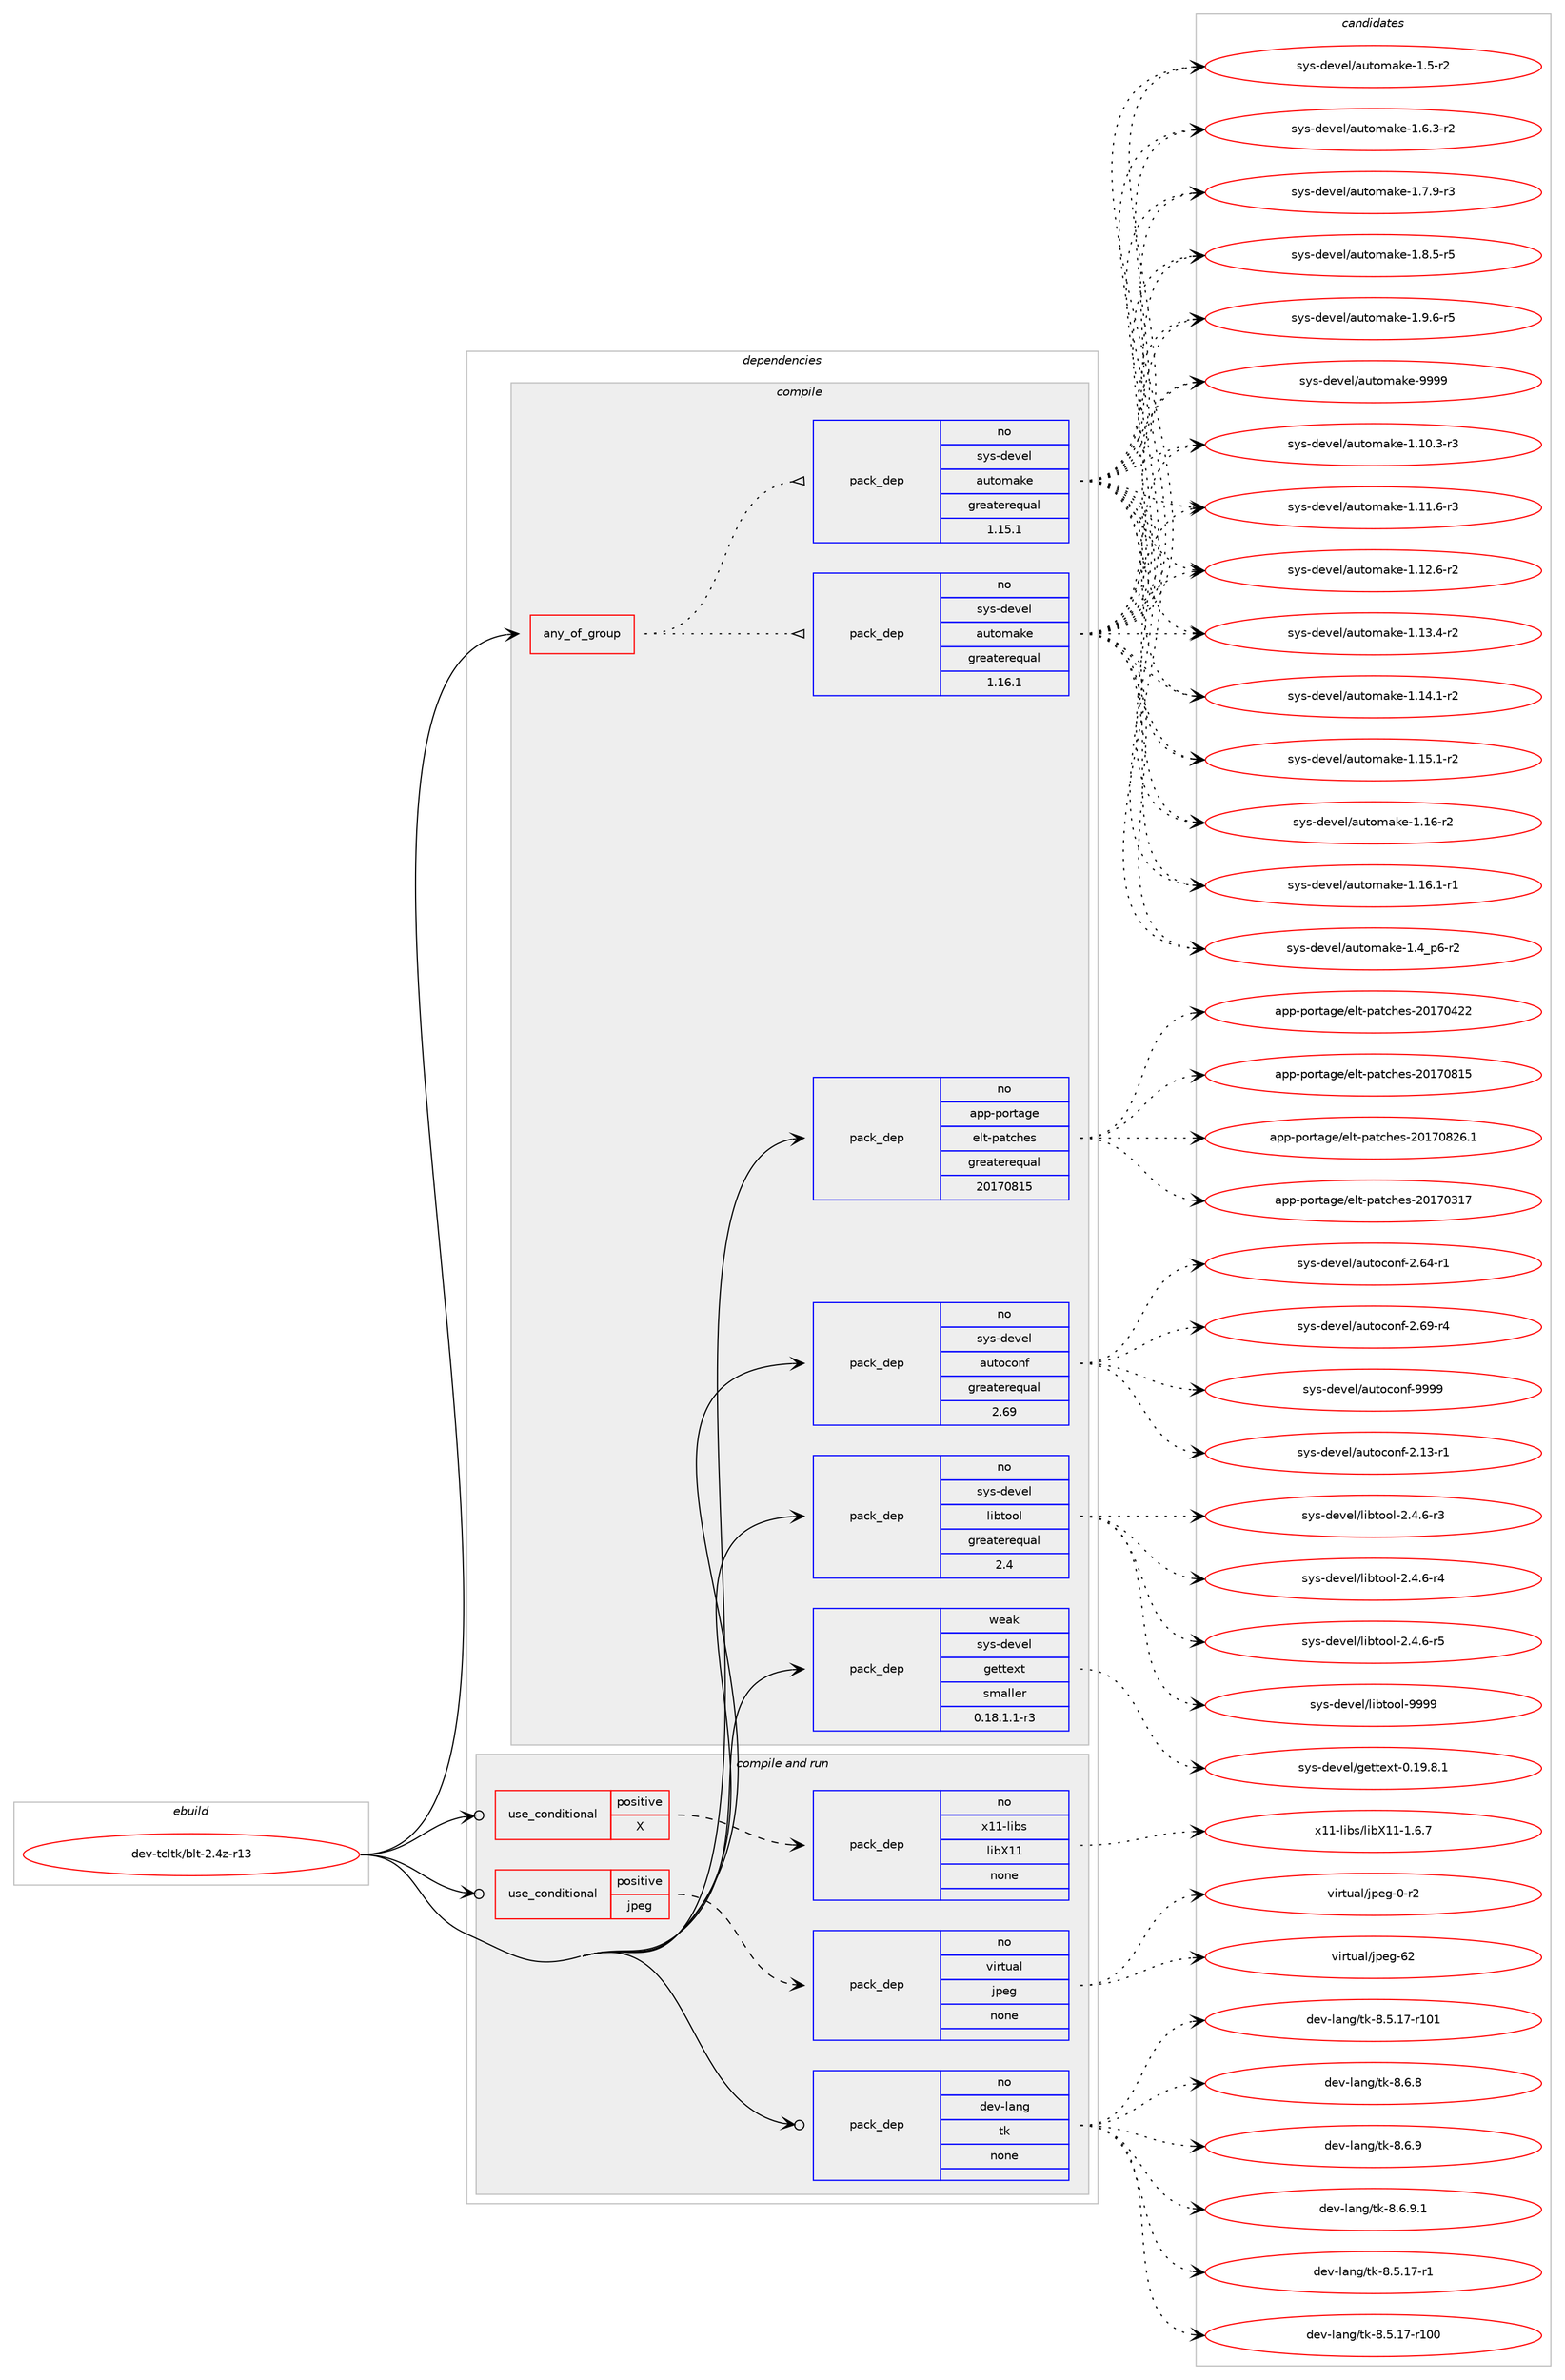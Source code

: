 digraph prolog {

# *************
# Graph options
# *************

newrank=true;
concentrate=true;
compound=true;
graph [rankdir=LR,fontname=Helvetica,fontsize=10,ranksep=1.5];#, ranksep=2.5, nodesep=0.2];
edge  [arrowhead=vee];
node  [fontname=Helvetica,fontsize=10];

# **********
# The ebuild
# **********

subgraph cluster_leftcol {
color=gray;
rank=same;
label=<<i>ebuild</i>>;
id [label="dev-tcltk/blt-2.4z-r13", color=red, width=4, href="../dev-tcltk/blt-2.4z-r13.svg"];
}

# ****************
# The dependencies
# ****************

subgraph cluster_midcol {
color=gray;
label=<<i>dependencies</i>>;
subgraph cluster_compile {
fillcolor="#eeeeee";
style=filled;
label=<<i>compile</i>>;
subgraph any22962 {
dependency1538754 [label=<<TABLE BORDER="0" CELLBORDER="1" CELLSPACING="0" CELLPADDING="4"><TR><TD CELLPADDING="10">any_of_group</TD></TR></TABLE>>, shape=none, color=red];subgraph pack1092292 {
dependency1538755 [label=<<TABLE BORDER="0" CELLBORDER="1" CELLSPACING="0" CELLPADDING="4" WIDTH="220"><TR><TD ROWSPAN="6" CELLPADDING="30">pack_dep</TD></TR><TR><TD WIDTH="110">no</TD></TR><TR><TD>sys-devel</TD></TR><TR><TD>automake</TD></TR><TR><TD>greaterequal</TD></TR><TR><TD>1.16.1</TD></TR></TABLE>>, shape=none, color=blue];
}
dependency1538754:e -> dependency1538755:w [weight=20,style="dotted",arrowhead="oinv"];
subgraph pack1092293 {
dependency1538756 [label=<<TABLE BORDER="0" CELLBORDER="1" CELLSPACING="0" CELLPADDING="4" WIDTH="220"><TR><TD ROWSPAN="6" CELLPADDING="30">pack_dep</TD></TR><TR><TD WIDTH="110">no</TD></TR><TR><TD>sys-devel</TD></TR><TR><TD>automake</TD></TR><TR><TD>greaterequal</TD></TR><TR><TD>1.15.1</TD></TR></TABLE>>, shape=none, color=blue];
}
dependency1538754:e -> dependency1538756:w [weight=20,style="dotted",arrowhead="oinv"];
}
id:e -> dependency1538754:w [weight=20,style="solid",arrowhead="vee"];
subgraph pack1092294 {
dependency1538757 [label=<<TABLE BORDER="0" CELLBORDER="1" CELLSPACING="0" CELLPADDING="4" WIDTH="220"><TR><TD ROWSPAN="6" CELLPADDING="30">pack_dep</TD></TR><TR><TD WIDTH="110">no</TD></TR><TR><TD>app-portage</TD></TR><TR><TD>elt-patches</TD></TR><TR><TD>greaterequal</TD></TR><TR><TD>20170815</TD></TR></TABLE>>, shape=none, color=blue];
}
id:e -> dependency1538757:w [weight=20,style="solid",arrowhead="vee"];
subgraph pack1092295 {
dependency1538758 [label=<<TABLE BORDER="0" CELLBORDER="1" CELLSPACING="0" CELLPADDING="4" WIDTH="220"><TR><TD ROWSPAN="6" CELLPADDING="30">pack_dep</TD></TR><TR><TD WIDTH="110">no</TD></TR><TR><TD>sys-devel</TD></TR><TR><TD>autoconf</TD></TR><TR><TD>greaterequal</TD></TR><TR><TD>2.69</TD></TR></TABLE>>, shape=none, color=blue];
}
id:e -> dependency1538758:w [weight=20,style="solid",arrowhead="vee"];
subgraph pack1092296 {
dependency1538759 [label=<<TABLE BORDER="0" CELLBORDER="1" CELLSPACING="0" CELLPADDING="4" WIDTH="220"><TR><TD ROWSPAN="6" CELLPADDING="30">pack_dep</TD></TR><TR><TD WIDTH="110">no</TD></TR><TR><TD>sys-devel</TD></TR><TR><TD>libtool</TD></TR><TR><TD>greaterequal</TD></TR><TR><TD>2.4</TD></TR></TABLE>>, shape=none, color=blue];
}
id:e -> dependency1538759:w [weight=20,style="solid",arrowhead="vee"];
subgraph pack1092297 {
dependency1538760 [label=<<TABLE BORDER="0" CELLBORDER="1" CELLSPACING="0" CELLPADDING="4" WIDTH="220"><TR><TD ROWSPAN="6" CELLPADDING="30">pack_dep</TD></TR><TR><TD WIDTH="110">weak</TD></TR><TR><TD>sys-devel</TD></TR><TR><TD>gettext</TD></TR><TR><TD>smaller</TD></TR><TR><TD>0.18.1.1-r3</TD></TR></TABLE>>, shape=none, color=blue];
}
id:e -> dependency1538760:w [weight=20,style="solid",arrowhead="vee"];
}
subgraph cluster_compileandrun {
fillcolor="#eeeeee";
style=filled;
label=<<i>compile and run</i>>;
subgraph cond422911 {
dependency1538761 [label=<<TABLE BORDER="0" CELLBORDER="1" CELLSPACING="0" CELLPADDING="4"><TR><TD ROWSPAN="3" CELLPADDING="10">use_conditional</TD></TR><TR><TD>positive</TD></TR><TR><TD>X</TD></TR></TABLE>>, shape=none, color=red];
subgraph pack1092298 {
dependency1538762 [label=<<TABLE BORDER="0" CELLBORDER="1" CELLSPACING="0" CELLPADDING="4" WIDTH="220"><TR><TD ROWSPAN="6" CELLPADDING="30">pack_dep</TD></TR><TR><TD WIDTH="110">no</TD></TR><TR><TD>x11-libs</TD></TR><TR><TD>libX11</TD></TR><TR><TD>none</TD></TR><TR><TD></TD></TR></TABLE>>, shape=none, color=blue];
}
dependency1538761:e -> dependency1538762:w [weight=20,style="dashed",arrowhead="vee"];
}
id:e -> dependency1538761:w [weight=20,style="solid",arrowhead="odotvee"];
subgraph cond422912 {
dependency1538763 [label=<<TABLE BORDER="0" CELLBORDER="1" CELLSPACING="0" CELLPADDING="4"><TR><TD ROWSPAN="3" CELLPADDING="10">use_conditional</TD></TR><TR><TD>positive</TD></TR><TR><TD>jpeg</TD></TR></TABLE>>, shape=none, color=red];
subgraph pack1092299 {
dependency1538764 [label=<<TABLE BORDER="0" CELLBORDER="1" CELLSPACING="0" CELLPADDING="4" WIDTH="220"><TR><TD ROWSPAN="6" CELLPADDING="30">pack_dep</TD></TR><TR><TD WIDTH="110">no</TD></TR><TR><TD>virtual</TD></TR><TR><TD>jpeg</TD></TR><TR><TD>none</TD></TR><TR><TD></TD></TR></TABLE>>, shape=none, color=blue];
}
dependency1538763:e -> dependency1538764:w [weight=20,style="dashed",arrowhead="vee"];
}
id:e -> dependency1538763:w [weight=20,style="solid",arrowhead="odotvee"];
subgraph pack1092300 {
dependency1538765 [label=<<TABLE BORDER="0" CELLBORDER="1" CELLSPACING="0" CELLPADDING="4" WIDTH="220"><TR><TD ROWSPAN="6" CELLPADDING="30">pack_dep</TD></TR><TR><TD WIDTH="110">no</TD></TR><TR><TD>dev-lang</TD></TR><TR><TD>tk</TD></TR><TR><TD>none</TD></TR><TR><TD></TD></TR></TABLE>>, shape=none, color=blue];
}
id:e -> dependency1538765:w [weight=20,style="solid",arrowhead="odotvee"];
}
subgraph cluster_run {
fillcolor="#eeeeee";
style=filled;
label=<<i>run</i>>;
}
}

# **************
# The candidates
# **************

subgraph cluster_choices {
rank=same;
color=gray;
label=<<i>candidates</i>>;

subgraph choice1092292 {
color=black;
nodesep=1;
choice11512111545100101118101108479711711611110997107101454946494846514511451 [label="sys-devel/automake-1.10.3-r3", color=red, width=4,href="../sys-devel/automake-1.10.3-r3.svg"];
choice11512111545100101118101108479711711611110997107101454946494946544511451 [label="sys-devel/automake-1.11.6-r3", color=red, width=4,href="../sys-devel/automake-1.11.6-r3.svg"];
choice11512111545100101118101108479711711611110997107101454946495046544511450 [label="sys-devel/automake-1.12.6-r2", color=red, width=4,href="../sys-devel/automake-1.12.6-r2.svg"];
choice11512111545100101118101108479711711611110997107101454946495146524511450 [label="sys-devel/automake-1.13.4-r2", color=red, width=4,href="../sys-devel/automake-1.13.4-r2.svg"];
choice11512111545100101118101108479711711611110997107101454946495246494511450 [label="sys-devel/automake-1.14.1-r2", color=red, width=4,href="../sys-devel/automake-1.14.1-r2.svg"];
choice11512111545100101118101108479711711611110997107101454946495346494511450 [label="sys-devel/automake-1.15.1-r2", color=red, width=4,href="../sys-devel/automake-1.15.1-r2.svg"];
choice1151211154510010111810110847971171161111099710710145494649544511450 [label="sys-devel/automake-1.16-r2", color=red, width=4,href="../sys-devel/automake-1.16-r2.svg"];
choice11512111545100101118101108479711711611110997107101454946495446494511449 [label="sys-devel/automake-1.16.1-r1", color=red, width=4,href="../sys-devel/automake-1.16.1-r1.svg"];
choice115121115451001011181011084797117116111109971071014549465295112544511450 [label="sys-devel/automake-1.4_p6-r2", color=red, width=4,href="../sys-devel/automake-1.4_p6-r2.svg"];
choice11512111545100101118101108479711711611110997107101454946534511450 [label="sys-devel/automake-1.5-r2", color=red, width=4,href="../sys-devel/automake-1.5-r2.svg"];
choice115121115451001011181011084797117116111109971071014549465446514511450 [label="sys-devel/automake-1.6.3-r2", color=red, width=4,href="../sys-devel/automake-1.6.3-r2.svg"];
choice115121115451001011181011084797117116111109971071014549465546574511451 [label="sys-devel/automake-1.7.9-r3", color=red, width=4,href="../sys-devel/automake-1.7.9-r3.svg"];
choice115121115451001011181011084797117116111109971071014549465646534511453 [label="sys-devel/automake-1.8.5-r5", color=red, width=4,href="../sys-devel/automake-1.8.5-r5.svg"];
choice115121115451001011181011084797117116111109971071014549465746544511453 [label="sys-devel/automake-1.9.6-r5", color=red, width=4,href="../sys-devel/automake-1.9.6-r5.svg"];
choice115121115451001011181011084797117116111109971071014557575757 [label="sys-devel/automake-9999", color=red, width=4,href="../sys-devel/automake-9999.svg"];
dependency1538755:e -> choice11512111545100101118101108479711711611110997107101454946494846514511451:w [style=dotted,weight="100"];
dependency1538755:e -> choice11512111545100101118101108479711711611110997107101454946494946544511451:w [style=dotted,weight="100"];
dependency1538755:e -> choice11512111545100101118101108479711711611110997107101454946495046544511450:w [style=dotted,weight="100"];
dependency1538755:e -> choice11512111545100101118101108479711711611110997107101454946495146524511450:w [style=dotted,weight="100"];
dependency1538755:e -> choice11512111545100101118101108479711711611110997107101454946495246494511450:w [style=dotted,weight="100"];
dependency1538755:e -> choice11512111545100101118101108479711711611110997107101454946495346494511450:w [style=dotted,weight="100"];
dependency1538755:e -> choice1151211154510010111810110847971171161111099710710145494649544511450:w [style=dotted,weight="100"];
dependency1538755:e -> choice11512111545100101118101108479711711611110997107101454946495446494511449:w [style=dotted,weight="100"];
dependency1538755:e -> choice115121115451001011181011084797117116111109971071014549465295112544511450:w [style=dotted,weight="100"];
dependency1538755:e -> choice11512111545100101118101108479711711611110997107101454946534511450:w [style=dotted,weight="100"];
dependency1538755:e -> choice115121115451001011181011084797117116111109971071014549465446514511450:w [style=dotted,weight="100"];
dependency1538755:e -> choice115121115451001011181011084797117116111109971071014549465546574511451:w [style=dotted,weight="100"];
dependency1538755:e -> choice115121115451001011181011084797117116111109971071014549465646534511453:w [style=dotted,weight="100"];
dependency1538755:e -> choice115121115451001011181011084797117116111109971071014549465746544511453:w [style=dotted,weight="100"];
dependency1538755:e -> choice115121115451001011181011084797117116111109971071014557575757:w [style=dotted,weight="100"];
}
subgraph choice1092293 {
color=black;
nodesep=1;
choice11512111545100101118101108479711711611110997107101454946494846514511451 [label="sys-devel/automake-1.10.3-r3", color=red, width=4,href="../sys-devel/automake-1.10.3-r3.svg"];
choice11512111545100101118101108479711711611110997107101454946494946544511451 [label="sys-devel/automake-1.11.6-r3", color=red, width=4,href="../sys-devel/automake-1.11.6-r3.svg"];
choice11512111545100101118101108479711711611110997107101454946495046544511450 [label="sys-devel/automake-1.12.6-r2", color=red, width=4,href="../sys-devel/automake-1.12.6-r2.svg"];
choice11512111545100101118101108479711711611110997107101454946495146524511450 [label="sys-devel/automake-1.13.4-r2", color=red, width=4,href="../sys-devel/automake-1.13.4-r2.svg"];
choice11512111545100101118101108479711711611110997107101454946495246494511450 [label="sys-devel/automake-1.14.1-r2", color=red, width=4,href="../sys-devel/automake-1.14.1-r2.svg"];
choice11512111545100101118101108479711711611110997107101454946495346494511450 [label="sys-devel/automake-1.15.1-r2", color=red, width=4,href="../sys-devel/automake-1.15.1-r2.svg"];
choice1151211154510010111810110847971171161111099710710145494649544511450 [label="sys-devel/automake-1.16-r2", color=red, width=4,href="../sys-devel/automake-1.16-r2.svg"];
choice11512111545100101118101108479711711611110997107101454946495446494511449 [label="sys-devel/automake-1.16.1-r1", color=red, width=4,href="../sys-devel/automake-1.16.1-r1.svg"];
choice115121115451001011181011084797117116111109971071014549465295112544511450 [label="sys-devel/automake-1.4_p6-r2", color=red, width=4,href="../sys-devel/automake-1.4_p6-r2.svg"];
choice11512111545100101118101108479711711611110997107101454946534511450 [label="sys-devel/automake-1.5-r2", color=red, width=4,href="../sys-devel/automake-1.5-r2.svg"];
choice115121115451001011181011084797117116111109971071014549465446514511450 [label="sys-devel/automake-1.6.3-r2", color=red, width=4,href="../sys-devel/automake-1.6.3-r2.svg"];
choice115121115451001011181011084797117116111109971071014549465546574511451 [label="sys-devel/automake-1.7.9-r3", color=red, width=4,href="../sys-devel/automake-1.7.9-r3.svg"];
choice115121115451001011181011084797117116111109971071014549465646534511453 [label="sys-devel/automake-1.8.5-r5", color=red, width=4,href="../sys-devel/automake-1.8.5-r5.svg"];
choice115121115451001011181011084797117116111109971071014549465746544511453 [label="sys-devel/automake-1.9.6-r5", color=red, width=4,href="../sys-devel/automake-1.9.6-r5.svg"];
choice115121115451001011181011084797117116111109971071014557575757 [label="sys-devel/automake-9999", color=red, width=4,href="../sys-devel/automake-9999.svg"];
dependency1538756:e -> choice11512111545100101118101108479711711611110997107101454946494846514511451:w [style=dotted,weight="100"];
dependency1538756:e -> choice11512111545100101118101108479711711611110997107101454946494946544511451:w [style=dotted,weight="100"];
dependency1538756:e -> choice11512111545100101118101108479711711611110997107101454946495046544511450:w [style=dotted,weight="100"];
dependency1538756:e -> choice11512111545100101118101108479711711611110997107101454946495146524511450:w [style=dotted,weight="100"];
dependency1538756:e -> choice11512111545100101118101108479711711611110997107101454946495246494511450:w [style=dotted,weight="100"];
dependency1538756:e -> choice11512111545100101118101108479711711611110997107101454946495346494511450:w [style=dotted,weight="100"];
dependency1538756:e -> choice1151211154510010111810110847971171161111099710710145494649544511450:w [style=dotted,weight="100"];
dependency1538756:e -> choice11512111545100101118101108479711711611110997107101454946495446494511449:w [style=dotted,weight="100"];
dependency1538756:e -> choice115121115451001011181011084797117116111109971071014549465295112544511450:w [style=dotted,weight="100"];
dependency1538756:e -> choice11512111545100101118101108479711711611110997107101454946534511450:w [style=dotted,weight="100"];
dependency1538756:e -> choice115121115451001011181011084797117116111109971071014549465446514511450:w [style=dotted,weight="100"];
dependency1538756:e -> choice115121115451001011181011084797117116111109971071014549465546574511451:w [style=dotted,weight="100"];
dependency1538756:e -> choice115121115451001011181011084797117116111109971071014549465646534511453:w [style=dotted,weight="100"];
dependency1538756:e -> choice115121115451001011181011084797117116111109971071014549465746544511453:w [style=dotted,weight="100"];
dependency1538756:e -> choice115121115451001011181011084797117116111109971071014557575757:w [style=dotted,weight="100"];
}
subgraph choice1092294 {
color=black;
nodesep=1;
choice97112112451121111141169710310147101108116451129711699104101115455048495548514955 [label="app-portage/elt-patches-20170317", color=red, width=4,href="../app-portage/elt-patches-20170317.svg"];
choice97112112451121111141169710310147101108116451129711699104101115455048495548525050 [label="app-portage/elt-patches-20170422", color=red, width=4,href="../app-portage/elt-patches-20170422.svg"];
choice97112112451121111141169710310147101108116451129711699104101115455048495548564953 [label="app-portage/elt-patches-20170815", color=red, width=4,href="../app-portage/elt-patches-20170815.svg"];
choice971121124511211111411697103101471011081164511297116991041011154550484955485650544649 [label="app-portage/elt-patches-20170826.1", color=red, width=4,href="../app-portage/elt-patches-20170826.1.svg"];
dependency1538757:e -> choice97112112451121111141169710310147101108116451129711699104101115455048495548514955:w [style=dotted,weight="100"];
dependency1538757:e -> choice97112112451121111141169710310147101108116451129711699104101115455048495548525050:w [style=dotted,weight="100"];
dependency1538757:e -> choice97112112451121111141169710310147101108116451129711699104101115455048495548564953:w [style=dotted,weight="100"];
dependency1538757:e -> choice971121124511211111411697103101471011081164511297116991041011154550484955485650544649:w [style=dotted,weight="100"];
}
subgraph choice1092295 {
color=black;
nodesep=1;
choice1151211154510010111810110847971171161119911111010245504649514511449 [label="sys-devel/autoconf-2.13-r1", color=red, width=4,href="../sys-devel/autoconf-2.13-r1.svg"];
choice1151211154510010111810110847971171161119911111010245504654524511449 [label="sys-devel/autoconf-2.64-r1", color=red, width=4,href="../sys-devel/autoconf-2.64-r1.svg"];
choice1151211154510010111810110847971171161119911111010245504654574511452 [label="sys-devel/autoconf-2.69-r4", color=red, width=4,href="../sys-devel/autoconf-2.69-r4.svg"];
choice115121115451001011181011084797117116111991111101024557575757 [label="sys-devel/autoconf-9999", color=red, width=4,href="../sys-devel/autoconf-9999.svg"];
dependency1538758:e -> choice1151211154510010111810110847971171161119911111010245504649514511449:w [style=dotted,weight="100"];
dependency1538758:e -> choice1151211154510010111810110847971171161119911111010245504654524511449:w [style=dotted,weight="100"];
dependency1538758:e -> choice1151211154510010111810110847971171161119911111010245504654574511452:w [style=dotted,weight="100"];
dependency1538758:e -> choice115121115451001011181011084797117116111991111101024557575757:w [style=dotted,weight="100"];
}
subgraph choice1092296 {
color=black;
nodesep=1;
choice1151211154510010111810110847108105981161111111084550465246544511451 [label="sys-devel/libtool-2.4.6-r3", color=red, width=4,href="../sys-devel/libtool-2.4.6-r3.svg"];
choice1151211154510010111810110847108105981161111111084550465246544511452 [label="sys-devel/libtool-2.4.6-r4", color=red, width=4,href="../sys-devel/libtool-2.4.6-r4.svg"];
choice1151211154510010111810110847108105981161111111084550465246544511453 [label="sys-devel/libtool-2.4.6-r5", color=red, width=4,href="../sys-devel/libtool-2.4.6-r5.svg"];
choice1151211154510010111810110847108105981161111111084557575757 [label="sys-devel/libtool-9999", color=red, width=4,href="../sys-devel/libtool-9999.svg"];
dependency1538759:e -> choice1151211154510010111810110847108105981161111111084550465246544511451:w [style=dotted,weight="100"];
dependency1538759:e -> choice1151211154510010111810110847108105981161111111084550465246544511452:w [style=dotted,weight="100"];
dependency1538759:e -> choice1151211154510010111810110847108105981161111111084550465246544511453:w [style=dotted,weight="100"];
dependency1538759:e -> choice1151211154510010111810110847108105981161111111084557575757:w [style=dotted,weight="100"];
}
subgraph choice1092297 {
color=black;
nodesep=1;
choice1151211154510010111810110847103101116116101120116454846495746564649 [label="sys-devel/gettext-0.19.8.1", color=red, width=4,href="../sys-devel/gettext-0.19.8.1.svg"];
dependency1538760:e -> choice1151211154510010111810110847103101116116101120116454846495746564649:w [style=dotted,weight="100"];
}
subgraph choice1092298 {
color=black;
nodesep=1;
choice120494945108105981154710810598884949454946544655 [label="x11-libs/libX11-1.6.7", color=red, width=4,href="../x11-libs/libX11-1.6.7.svg"];
dependency1538762:e -> choice120494945108105981154710810598884949454946544655:w [style=dotted,weight="100"];
}
subgraph choice1092299 {
color=black;
nodesep=1;
choice118105114116117971084710611210110345484511450 [label="virtual/jpeg-0-r2", color=red, width=4,href="../virtual/jpeg-0-r2.svg"];
choice1181051141161179710847106112101103455450 [label="virtual/jpeg-62", color=red, width=4,href="../virtual/jpeg-62.svg"];
dependency1538764:e -> choice118105114116117971084710611210110345484511450:w [style=dotted,weight="100"];
dependency1538764:e -> choice1181051141161179710847106112101103455450:w [style=dotted,weight="100"];
}
subgraph choice1092300 {
color=black;
nodesep=1;
choice100101118451089711010347116107455646534649554511449 [label="dev-lang/tk-8.5.17-r1", color=red, width=4,href="../dev-lang/tk-8.5.17-r1.svg"];
choice1001011184510897110103471161074556465346495545114494848 [label="dev-lang/tk-8.5.17-r100", color=red, width=4,href="../dev-lang/tk-8.5.17-r100.svg"];
choice1001011184510897110103471161074556465346495545114494849 [label="dev-lang/tk-8.5.17-r101", color=red, width=4,href="../dev-lang/tk-8.5.17-r101.svg"];
choice100101118451089711010347116107455646544656 [label="dev-lang/tk-8.6.8", color=red, width=4,href="../dev-lang/tk-8.6.8.svg"];
choice100101118451089711010347116107455646544657 [label="dev-lang/tk-8.6.9", color=red, width=4,href="../dev-lang/tk-8.6.9.svg"];
choice1001011184510897110103471161074556465446574649 [label="dev-lang/tk-8.6.9.1", color=red, width=4,href="../dev-lang/tk-8.6.9.1.svg"];
dependency1538765:e -> choice100101118451089711010347116107455646534649554511449:w [style=dotted,weight="100"];
dependency1538765:e -> choice1001011184510897110103471161074556465346495545114494848:w [style=dotted,weight="100"];
dependency1538765:e -> choice1001011184510897110103471161074556465346495545114494849:w [style=dotted,weight="100"];
dependency1538765:e -> choice100101118451089711010347116107455646544656:w [style=dotted,weight="100"];
dependency1538765:e -> choice100101118451089711010347116107455646544657:w [style=dotted,weight="100"];
dependency1538765:e -> choice1001011184510897110103471161074556465446574649:w [style=dotted,weight="100"];
}
}

}
